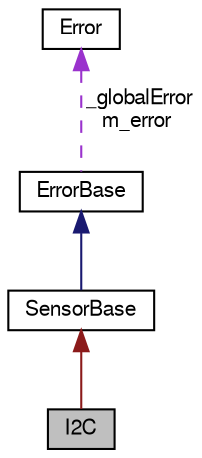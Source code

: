 digraph "I2C"
{
  bgcolor="transparent";
  edge [fontname="FreeSans",fontsize="10",labelfontname="FreeSans",labelfontsize="10"];
  node [fontname="FreeSans",fontsize="10",shape=record];
  Node1 [label="I2C",height=0.2,width=0.4,color="black", fillcolor="grey75", style="filled" fontcolor="black"];
  Node2 -> Node1 [dir="back",color="firebrick4",fontsize="10",style="solid",fontname="FreeSans"];
  Node2 [label="SensorBase",height=0.2,width=0.4,color="black",URL="$class_sensor_base.html"];
  Node3 -> Node2 [dir="back",color="midnightblue",fontsize="10",style="solid",fontname="FreeSans"];
  Node3 [label="ErrorBase",height=0.2,width=0.4,color="black",URL="$class_error_base.html"];
  Node4 -> Node3 [dir="back",color="darkorchid3",fontsize="10",style="dashed",label=" _globalError\nm_error" ,fontname="FreeSans"];
  Node4 [label="Error",height=0.2,width=0.4,color="black",URL="$class_error.html"];
}
